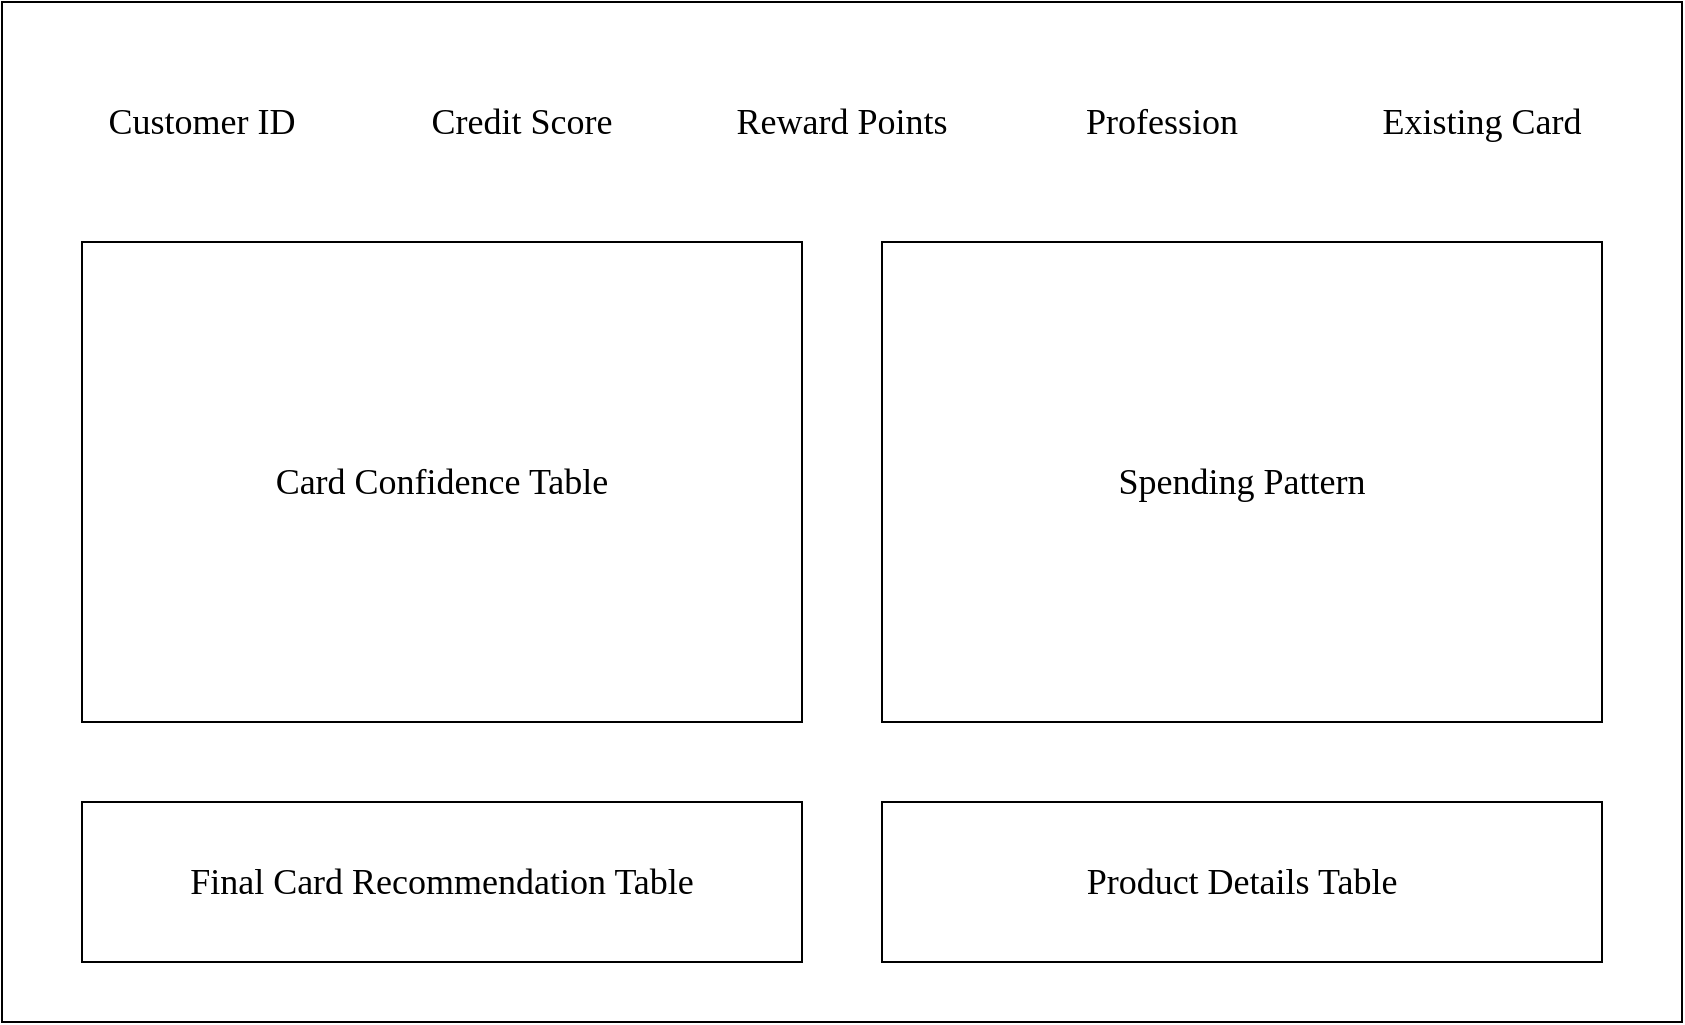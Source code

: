 <mxfile version="14.5.1" type="device"><diagram id="aEpVNKWhKrsMgKT1DpZJ" name="Page-1"><mxGraphModel dx="1865" dy="636" grid="1" gridSize="10" guides="1" tooltips="1" connect="1" arrows="1" fold="1" page="1" pageScale="1" pageWidth="827" pageHeight="1169" math="0" shadow="0"><root><mxCell id="0"/><mxCell id="1" parent="0"/><mxCell id="cLewNElcMyqja3mGY4EX-1" value="" style="rounded=0;whiteSpace=wrap;html=1;fillColor=none;fontFamily=Ubuntu;fontSource=https%3A%2F%2Ffonts.googleapis.com%2Fcss%3Ffamily%3DUbuntu;fontSize=18;" vertex="1" parent="1"><mxGeometry x="-160" y="120" width="840" height="510" as="geometry"/></mxCell><mxCell id="cLewNElcMyqja3mGY4EX-3" value="Customer ID" style="text;html=1;strokeColor=none;fillColor=none;align=center;verticalAlign=middle;whiteSpace=wrap;rounded=0;fontFamily=Ubuntu;fontSource=https%3A%2F%2Ffonts.googleapis.com%2Fcss%3Ffamily%3DUbuntu;fontSize=18;" vertex="1" parent="1"><mxGeometry x="-120" y="170" width="120" height="20" as="geometry"/></mxCell><mxCell id="cLewNElcMyqja3mGY4EX-5" value="Reward Points" style="text;html=1;strokeColor=none;fillColor=none;align=center;verticalAlign=middle;whiteSpace=wrap;rounded=0;fontFamily=Ubuntu;fontSource=https%3A%2F%2Ffonts.googleapis.com%2Fcss%3Ffamily%3DUbuntu;fontSize=18;" vertex="1" parent="1"><mxGeometry x="200" y="170" width="120" height="20" as="geometry"/></mxCell><mxCell id="cLewNElcMyqja3mGY4EX-6" value="Credit Score" style="text;html=1;strokeColor=none;fillColor=none;align=center;verticalAlign=middle;whiteSpace=wrap;rounded=0;fontFamily=Ubuntu;fontSource=https%3A%2F%2Ffonts.googleapis.com%2Fcss%3Ffamily%3DUbuntu;fontSize=18;" vertex="1" parent="1"><mxGeometry x="40" y="170" width="120" height="20" as="geometry"/></mxCell><mxCell id="cLewNElcMyqja3mGY4EX-8" value="Profession" style="text;html=1;strokeColor=none;fillColor=none;align=center;verticalAlign=middle;whiteSpace=wrap;rounded=0;fontFamily=Ubuntu;fontSource=https%3A%2F%2Ffonts.googleapis.com%2Fcss%3Ffamily%3DUbuntu;fontSize=18;" vertex="1" parent="1"><mxGeometry x="360" y="170" width="120" height="20" as="geometry"/></mxCell><mxCell id="cLewNElcMyqja3mGY4EX-10" value="Existing Card" style="text;html=1;strokeColor=none;fillColor=none;align=center;verticalAlign=middle;whiteSpace=wrap;rounded=0;fontFamily=Ubuntu;fontSource=https%3A%2F%2Ffonts.googleapis.com%2Fcss%3Ffamily%3DUbuntu;fontSize=18;" vertex="1" parent="1"><mxGeometry x="520" y="170" width="120" height="20" as="geometry"/></mxCell><mxCell id="cLewNElcMyqja3mGY4EX-11" value="Final Card Recommendation Table" style="rounded=0;whiteSpace=wrap;html=1;fillColor=none;fontFamily=Ubuntu;fontSource=https%3A%2F%2Ffonts.googleapis.com%2Fcss%3Ffamily%3DUbuntu;fontSize=18;" vertex="1" parent="1"><mxGeometry x="-120" y="520" width="360" height="80" as="geometry"/></mxCell><mxCell id="cLewNElcMyqja3mGY4EX-12" value="Spending Pattern" style="rounded=0;whiteSpace=wrap;html=1;fillColor=none;fontFamily=Ubuntu;fontSource=https%3A%2F%2Ffonts.googleapis.com%2Fcss%3Ffamily%3DUbuntu;fontSize=18;" vertex="1" parent="1"><mxGeometry x="280" y="240" width="360" height="240" as="geometry"/></mxCell><mxCell id="cLewNElcMyqja3mGY4EX-13" value="Product Details Table" style="rounded=0;whiteSpace=wrap;html=1;fillColor=none;fontFamily=Ubuntu;fontSource=https%3A%2F%2Ffonts.googleapis.com%2Fcss%3Ffamily%3DUbuntu;fontSize=18;" vertex="1" parent="1"><mxGeometry x="280" y="520" width="360" height="80" as="geometry"/></mxCell><mxCell id="cLewNElcMyqja3mGY4EX-14" value="Card Confidence Table" style="rounded=0;whiteSpace=wrap;html=1;fillColor=none;fontFamily=Ubuntu;fontSource=https%3A%2F%2Ffonts.googleapis.com%2Fcss%3Ffamily%3DUbuntu;fontSize=18;" vertex="1" parent="1"><mxGeometry x="-120" y="240" width="360" height="240" as="geometry"/></mxCell></root></mxGraphModel></diagram></mxfile>